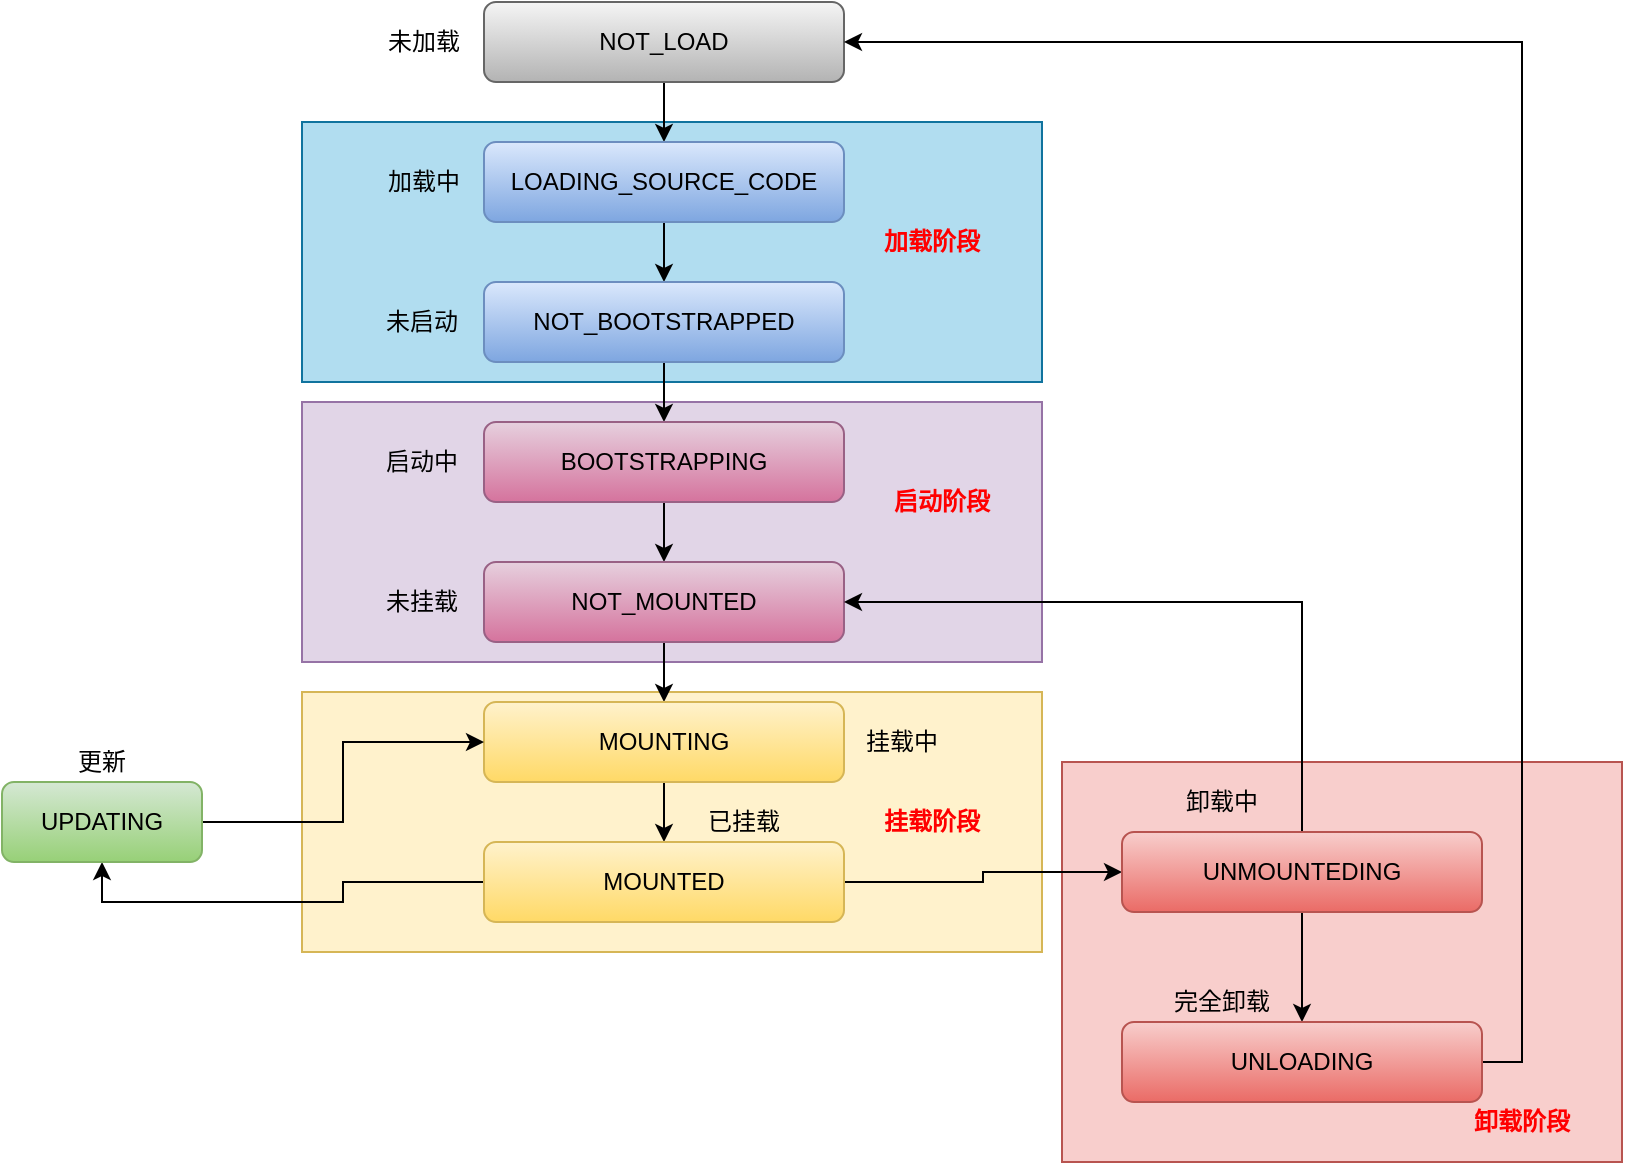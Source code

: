 <mxfile version="14.2.7" type="github">
  <diagram id="8ACWD_Dafs6rEpKmImHS" name="第 1 页">
    <mxGraphModel dx="595" dy="1931" grid="1" gridSize="10" guides="1" tooltips="1" connect="1" arrows="1" fold="1" page="1" pageScale="1" pageWidth="827" pageHeight="1169" math="0" shadow="0">
      <root>
        <mxCell id="0" />
        <mxCell id="1" parent="0" />
        <mxCell id="h3DEKp1L-RRj9ouZcUCp-1" value="" style="rounded=0;whiteSpace=wrap;html=1;align=left;fillColor=#f8cecc;strokeColor=#b85450;" vertex="1" parent="1">
          <mxGeometry x="1520" y="-170" width="280" height="200" as="geometry" />
        </mxCell>
        <mxCell id="h3DEKp1L-RRj9ouZcUCp-2" value="" style="rounded=0;whiteSpace=wrap;html=1;align=left;fillColor=#fff2cc;strokeColor=#d6b656;" vertex="1" parent="1">
          <mxGeometry x="1140" y="-205" width="370" height="130" as="geometry" />
        </mxCell>
        <mxCell id="h3DEKp1L-RRj9ouZcUCp-3" value="" style="rounded=0;whiteSpace=wrap;html=1;align=left;fillColor=#e1d5e7;strokeColor=#9673a6;" vertex="1" parent="1">
          <mxGeometry x="1140" y="-350" width="370" height="130" as="geometry" />
        </mxCell>
        <mxCell id="h3DEKp1L-RRj9ouZcUCp-4" value="" style="rounded=0;whiteSpace=wrap;html=1;align=left;fillColor=#b1ddf0;strokeColor=#10739e;" vertex="1" parent="1">
          <mxGeometry x="1140" y="-490" width="370" height="130" as="geometry" />
        </mxCell>
        <mxCell id="h3DEKp1L-RRj9ouZcUCp-5" style="edgeStyle=orthogonalEdgeStyle;rounded=0;orthogonalLoop=1;jettySize=auto;html=1;" edge="1" parent="1" source="h3DEKp1L-RRj9ouZcUCp-6" target="h3DEKp1L-RRj9ouZcUCp-8">
          <mxGeometry relative="1" as="geometry" />
        </mxCell>
        <mxCell id="h3DEKp1L-RRj9ouZcUCp-6" value="NOT_LOAD" style="rounded=1;whiteSpace=wrap;html=1;align=center;gradientColor=#b3b3b3;fillColor=#f5f5f5;strokeColor=#666666;" vertex="1" parent="1">
          <mxGeometry x="1231" y="-550" width="180" height="40" as="geometry" />
        </mxCell>
        <mxCell id="h3DEKp1L-RRj9ouZcUCp-7" style="edgeStyle=orthogonalEdgeStyle;rounded=0;orthogonalLoop=1;jettySize=auto;html=1;" edge="1" parent="1" source="h3DEKp1L-RRj9ouZcUCp-8" target="h3DEKp1L-RRj9ouZcUCp-10">
          <mxGeometry relative="1" as="geometry" />
        </mxCell>
        <mxCell id="h3DEKp1L-RRj9ouZcUCp-8" value="LOADING_SOURCE_CODE" style="rounded=1;whiteSpace=wrap;html=1;align=center;gradientColor=#7ea6e0;fillColor=#dae8fc;strokeColor=#6c8ebf;" vertex="1" parent="1">
          <mxGeometry x="1231" y="-480" width="180" height="40" as="geometry" />
        </mxCell>
        <mxCell id="h3DEKp1L-RRj9ouZcUCp-9" style="edgeStyle=orthogonalEdgeStyle;rounded=0;orthogonalLoop=1;jettySize=auto;html=1;entryX=0.5;entryY=0;entryDx=0;entryDy=0;" edge="1" parent="1" source="h3DEKp1L-RRj9ouZcUCp-10" target="h3DEKp1L-RRj9ouZcUCp-12">
          <mxGeometry relative="1" as="geometry" />
        </mxCell>
        <mxCell id="h3DEKp1L-RRj9ouZcUCp-10" value="NOT_BOOTSTRAPPED" style="rounded=1;whiteSpace=wrap;html=1;align=center;gradientColor=#7ea6e0;fillColor=#dae8fc;strokeColor=#6c8ebf;" vertex="1" parent="1">
          <mxGeometry x="1231" y="-410" width="180" height="40" as="geometry" />
        </mxCell>
        <mxCell id="h3DEKp1L-RRj9ouZcUCp-11" style="edgeStyle=orthogonalEdgeStyle;rounded=0;orthogonalLoop=1;jettySize=auto;html=1;entryX=0.5;entryY=0;entryDx=0;entryDy=0;" edge="1" parent="1" source="h3DEKp1L-RRj9ouZcUCp-12" target="h3DEKp1L-RRj9ouZcUCp-14">
          <mxGeometry relative="1" as="geometry" />
        </mxCell>
        <mxCell id="h3DEKp1L-RRj9ouZcUCp-12" value="BOOTSTRAPPING" style="rounded=1;whiteSpace=wrap;html=1;align=center;gradientColor=#d5739d;fillColor=#e6d0de;strokeColor=#996185;" vertex="1" parent="1">
          <mxGeometry x="1231" y="-340" width="180" height="40" as="geometry" />
        </mxCell>
        <mxCell id="h3DEKp1L-RRj9ouZcUCp-13" style="edgeStyle=orthogonalEdgeStyle;rounded=0;orthogonalLoop=1;jettySize=auto;html=1;entryX=0.5;entryY=0;entryDx=0;entryDy=0;" edge="1" parent="1" source="h3DEKp1L-RRj9ouZcUCp-14" target="h3DEKp1L-RRj9ouZcUCp-16">
          <mxGeometry relative="1" as="geometry" />
        </mxCell>
        <mxCell id="h3DEKp1L-RRj9ouZcUCp-14" value="NOT_MOUNTED" style="rounded=1;whiteSpace=wrap;html=1;align=center;gradientColor=#d5739d;fillColor=#e6d0de;strokeColor=#996185;" vertex="1" parent="1">
          <mxGeometry x="1231" y="-270" width="180" height="40" as="geometry" />
        </mxCell>
        <mxCell id="h3DEKp1L-RRj9ouZcUCp-15" style="edgeStyle=orthogonalEdgeStyle;rounded=0;orthogonalLoop=1;jettySize=auto;html=1;entryX=0.5;entryY=0;entryDx=0;entryDy=0;" edge="1" parent="1" source="h3DEKp1L-RRj9ouZcUCp-16" target="h3DEKp1L-RRj9ouZcUCp-19">
          <mxGeometry relative="1" as="geometry" />
        </mxCell>
        <mxCell id="h3DEKp1L-RRj9ouZcUCp-16" value="MOUNTING" style="rounded=1;whiteSpace=wrap;html=1;align=center;gradientColor=#ffd966;fillColor=#fff2cc;strokeColor=#d6b656;" vertex="1" parent="1">
          <mxGeometry x="1231" y="-200" width="180" height="40" as="geometry" />
        </mxCell>
        <mxCell id="h3DEKp1L-RRj9ouZcUCp-17" style="edgeStyle=orthogonalEdgeStyle;rounded=0;orthogonalLoop=1;jettySize=auto;html=1;entryX=0.5;entryY=1;entryDx=0;entryDy=0;" edge="1" parent="1" source="h3DEKp1L-RRj9ouZcUCp-19" target="h3DEKp1L-RRj9ouZcUCp-26">
          <mxGeometry relative="1" as="geometry" />
        </mxCell>
        <mxCell id="h3DEKp1L-RRj9ouZcUCp-18" style="edgeStyle=orthogonalEdgeStyle;rounded=0;orthogonalLoop=1;jettySize=auto;html=1;entryX=0;entryY=0.5;entryDx=0;entryDy=0;" edge="1" parent="1" source="h3DEKp1L-RRj9ouZcUCp-19" target="h3DEKp1L-RRj9ouZcUCp-22">
          <mxGeometry relative="1" as="geometry" />
        </mxCell>
        <mxCell id="h3DEKp1L-RRj9ouZcUCp-19" value="MOUNTED" style="rounded=1;whiteSpace=wrap;html=1;align=center;gradientColor=#ffd966;fillColor=#fff2cc;strokeColor=#d6b656;" vertex="1" parent="1">
          <mxGeometry x="1231" y="-130" width="180" height="40" as="geometry" />
        </mxCell>
        <mxCell id="h3DEKp1L-RRj9ouZcUCp-20" style="edgeStyle=orthogonalEdgeStyle;rounded=0;orthogonalLoop=1;jettySize=auto;html=1;" edge="1" parent="1" source="h3DEKp1L-RRj9ouZcUCp-22" target="h3DEKp1L-RRj9ouZcUCp-24">
          <mxGeometry relative="1" as="geometry" />
        </mxCell>
        <mxCell id="h3DEKp1L-RRj9ouZcUCp-21" style="edgeStyle=orthogonalEdgeStyle;rounded=0;orthogonalLoop=1;jettySize=auto;html=1;exitX=0.5;exitY=0;exitDx=0;exitDy=0;entryX=1;entryY=0.5;entryDx=0;entryDy=0;" edge="1" parent="1" source="h3DEKp1L-RRj9ouZcUCp-22" target="h3DEKp1L-RRj9ouZcUCp-14">
          <mxGeometry relative="1" as="geometry" />
        </mxCell>
        <mxCell id="h3DEKp1L-RRj9ouZcUCp-22" value="UNMOUNTEDING" style="rounded=1;whiteSpace=wrap;html=1;align=center;gradientColor=#ea6b66;fillColor=#f8cecc;strokeColor=#b85450;" vertex="1" parent="1">
          <mxGeometry x="1550" y="-135" width="180" height="40" as="geometry" />
        </mxCell>
        <mxCell id="h3DEKp1L-RRj9ouZcUCp-23" style="edgeStyle=orthogonalEdgeStyle;rounded=0;orthogonalLoop=1;jettySize=auto;html=1;exitX=1;exitY=0.5;exitDx=0;exitDy=0;entryX=1;entryY=0.5;entryDx=0;entryDy=0;" edge="1" parent="1" source="h3DEKp1L-RRj9ouZcUCp-24" target="h3DEKp1L-RRj9ouZcUCp-6">
          <mxGeometry relative="1" as="geometry" />
        </mxCell>
        <mxCell id="h3DEKp1L-RRj9ouZcUCp-24" value="UNLOADING" style="rounded=1;whiteSpace=wrap;html=1;align=center;gradientColor=#ea6b66;fillColor=#f8cecc;strokeColor=#b85450;" vertex="1" parent="1">
          <mxGeometry x="1550" y="-40" width="180" height="40" as="geometry" />
        </mxCell>
        <mxCell id="h3DEKp1L-RRj9ouZcUCp-25" style="edgeStyle=orthogonalEdgeStyle;rounded=0;orthogonalLoop=1;jettySize=auto;html=1;" edge="1" parent="1" source="h3DEKp1L-RRj9ouZcUCp-26" target="h3DEKp1L-RRj9ouZcUCp-16">
          <mxGeometry relative="1" as="geometry" />
        </mxCell>
        <mxCell id="h3DEKp1L-RRj9ouZcUCp-26" value="UPDATING" style="rounded=1;whiteSpace=wrap;html=1;align=center;gradientColor=#97d077;fillColor=#d5e8d4;strokeColor=#82b366;" vertex="1" parent="1">
          <mxGeometry x="990" y="-160" width="100" height="40" as="geometry" />
        </mxCell>
        <mxCell id="h3DEKp1L-RRj9ouZcUCp-27" value="未加载" style="text;html=1;strokeColor=none;fillColor=none;align=center;verticalAlign=middle;whiteSpace=wrap;rounded=0;" vertex="1" parent="1">
          <mxGeometry x="1181" y="-540" width="40" height="20" as="geometry" />
        </mxCell>
        <mxCell id="h3DEKp1L-RRj9ouZcUCp-28" value="加载中" style="text;html=1;strokeColor=none;fillColor=none;align=center;verticalAlign=middle;whiteSpace=wrap;rounded=0;" vertex="1" parent="1">
          <mxGeometry x="1181" y="-470" width="40" height="20" as="geometry" />
        </mxCell>
        <mxCell id="h3DEKp1L-RRj9ouZcUCp-29" value="未启动" style="text;html=1;strokeColor=none;fillColor=none;align=center;verticalAlign=middle;whiteSpace=wrap;rounded=0;" vertex="1" parent="1">
          <mxGeometry x="1180" y="-400" width="40" height="20" as="geometry" />
        </mxCell>
        <mxCell id="h3DEKp1L-RRj9ouZcUCp-30" value="启动中" style="text;html=1;strokeColor=none;fillColor=none;align=center;verticalAlign=middle;whiteSpace=wrap;rounded=0;" vertex="1" parent="1">
          <mxGeometry x="1180" y="-330" width="40" height="20" as="geometry" />
        </mxCell>
        <mxCell id="h3DEKp1L-RRj9ouZcUCp-31" value="未挂载" style="text;html=1;strokeColor=none;fillColor=none;align=center;verticalAlign=middle;whiteSpace=wrap;rounded=0;" vertex="1" parent="1">
          <mxGeometry x="1180" y="-260" width="40" height="20" as="geometry" />
        </mxCell>
        <mxCell id="h3DEKp1L-RRj9ouZcUCp-32" value="挂载中" style="text;html=1;strokeColor=none;fillColor=none;align=center;verticalAlign=middle;whiteSpace=wrap;rounded=0;" vertex="1" parent="1">
          <mxGeometry x="1420" y="-190" width="40" height="20" as="geometry" />
        </mxCell>
        <mxCell id="h3DEKp1L-RRj9ouZcUCp-33" value="已挂载" style="text;html=1;strokeColor=none;fillColor=none;align=center;verticalAlign=middle;whiteSpace=wrap;rounded=0;" vertex="1" parent="1">
          <mxGeometry x="1341" y="-150" width="40" height="20" as="geometry" />
        </mxCell>
        <mxCell id="h3DEKp1L-RRj9ouZcUCp-34" value="卸载中" style="text;html=1;strokeColor=none;fillColor=none;align=center;verticalAlign=middle;whiteSpace=wrap;rounded=0;" vertex="1" parent="1">
          <mxGeometry x="1580" y="-160" width="40" height="20" as="geometry" />
        </mxCell>
        <mxCell id="h3DEKp1L-RRj9ouZcUCp-35" value="完全卸载" style="text;html=1;strokeColor=none;fillColor=none;align=center;verticalAlign=middle;whiteSpace=wrap;rounded=0;" vertex="1" parent="1">
          <mxGeometry x="1570" y="-60" width="60" height="20" as="geometry" />
        </mxCell>
        <mxCell id="h3DEKp1L-RRj9ouZcUCp-36" value="更新" style="text;html=1;strokeColor=none;fillColor=none;align=center;verticalAlign=middle;whiteSpace=wrap;rounded=0;" vertex="1" parent="1">
          <mxGeometry x="1020" y="-180" width="40" height="20" as="geometry" />
        </mxCell>
        <mxCell id="h3DEKp1L-RRj9ouZcUCp-37" value="加载阶段" style="text;html=1;strokeColor=none;fillColor=none;align=center;verticalAlign=middle;whiteSpace=wrap;rounded=0;fontStyle=1;fontColor=#FF0000;" vertex="1" parent="1">
          <mxGeometry x="1430" y="-440" width="50" height="20" as="geometry" />
        </mxCell>
        <mxCell id="h3DEKp1L-RRj9ouZcUCp-38" value="启动阶段" style="text;html=1;strokeColor=none;fillColor=none;align=center;verticalAlign=middle;whiteSpace=wrap;rounded=0;fontStyle=1;fontColor=#FF0000;" vertex="1" parent="1">
          <mxGeometry x="1430" y="-310" width="60" height="20" as="geometry" />
        </mxCell>
        <mxCell id="h3DEKp1L-RRj9ouZcUCp-39" value="挂载阶段" style="text;html=1;strokeColor=none;fillColor=none;align=center;verticalAlign=middle;whiteSpace=wrap;rounded=0;fontStyle=1;fontColor=#FF0000;" vertex="1" parent="1">
          <mxGeometry x="1425" y="-150" width="60" height="20" as="geometry" />
        </mxCell>
        <mxCell id="h3DEKp1L-RRj9ouZcUCp-40" value="卸载阶段" style="text;html=1;strokeColor=none;fillColor=none;align=center;verticalAlign=middle;whiteSpace=wrap;rounded=0;fontStyle=1;fontColor=#FF0000;" vertex="1" parent="1">
          <mxGeometry x="1720" width="60" height="20" as="geometry" />
        </mxCell>
      </root>
    </mxGraphModel>
  </diagram>
</mxfile>
